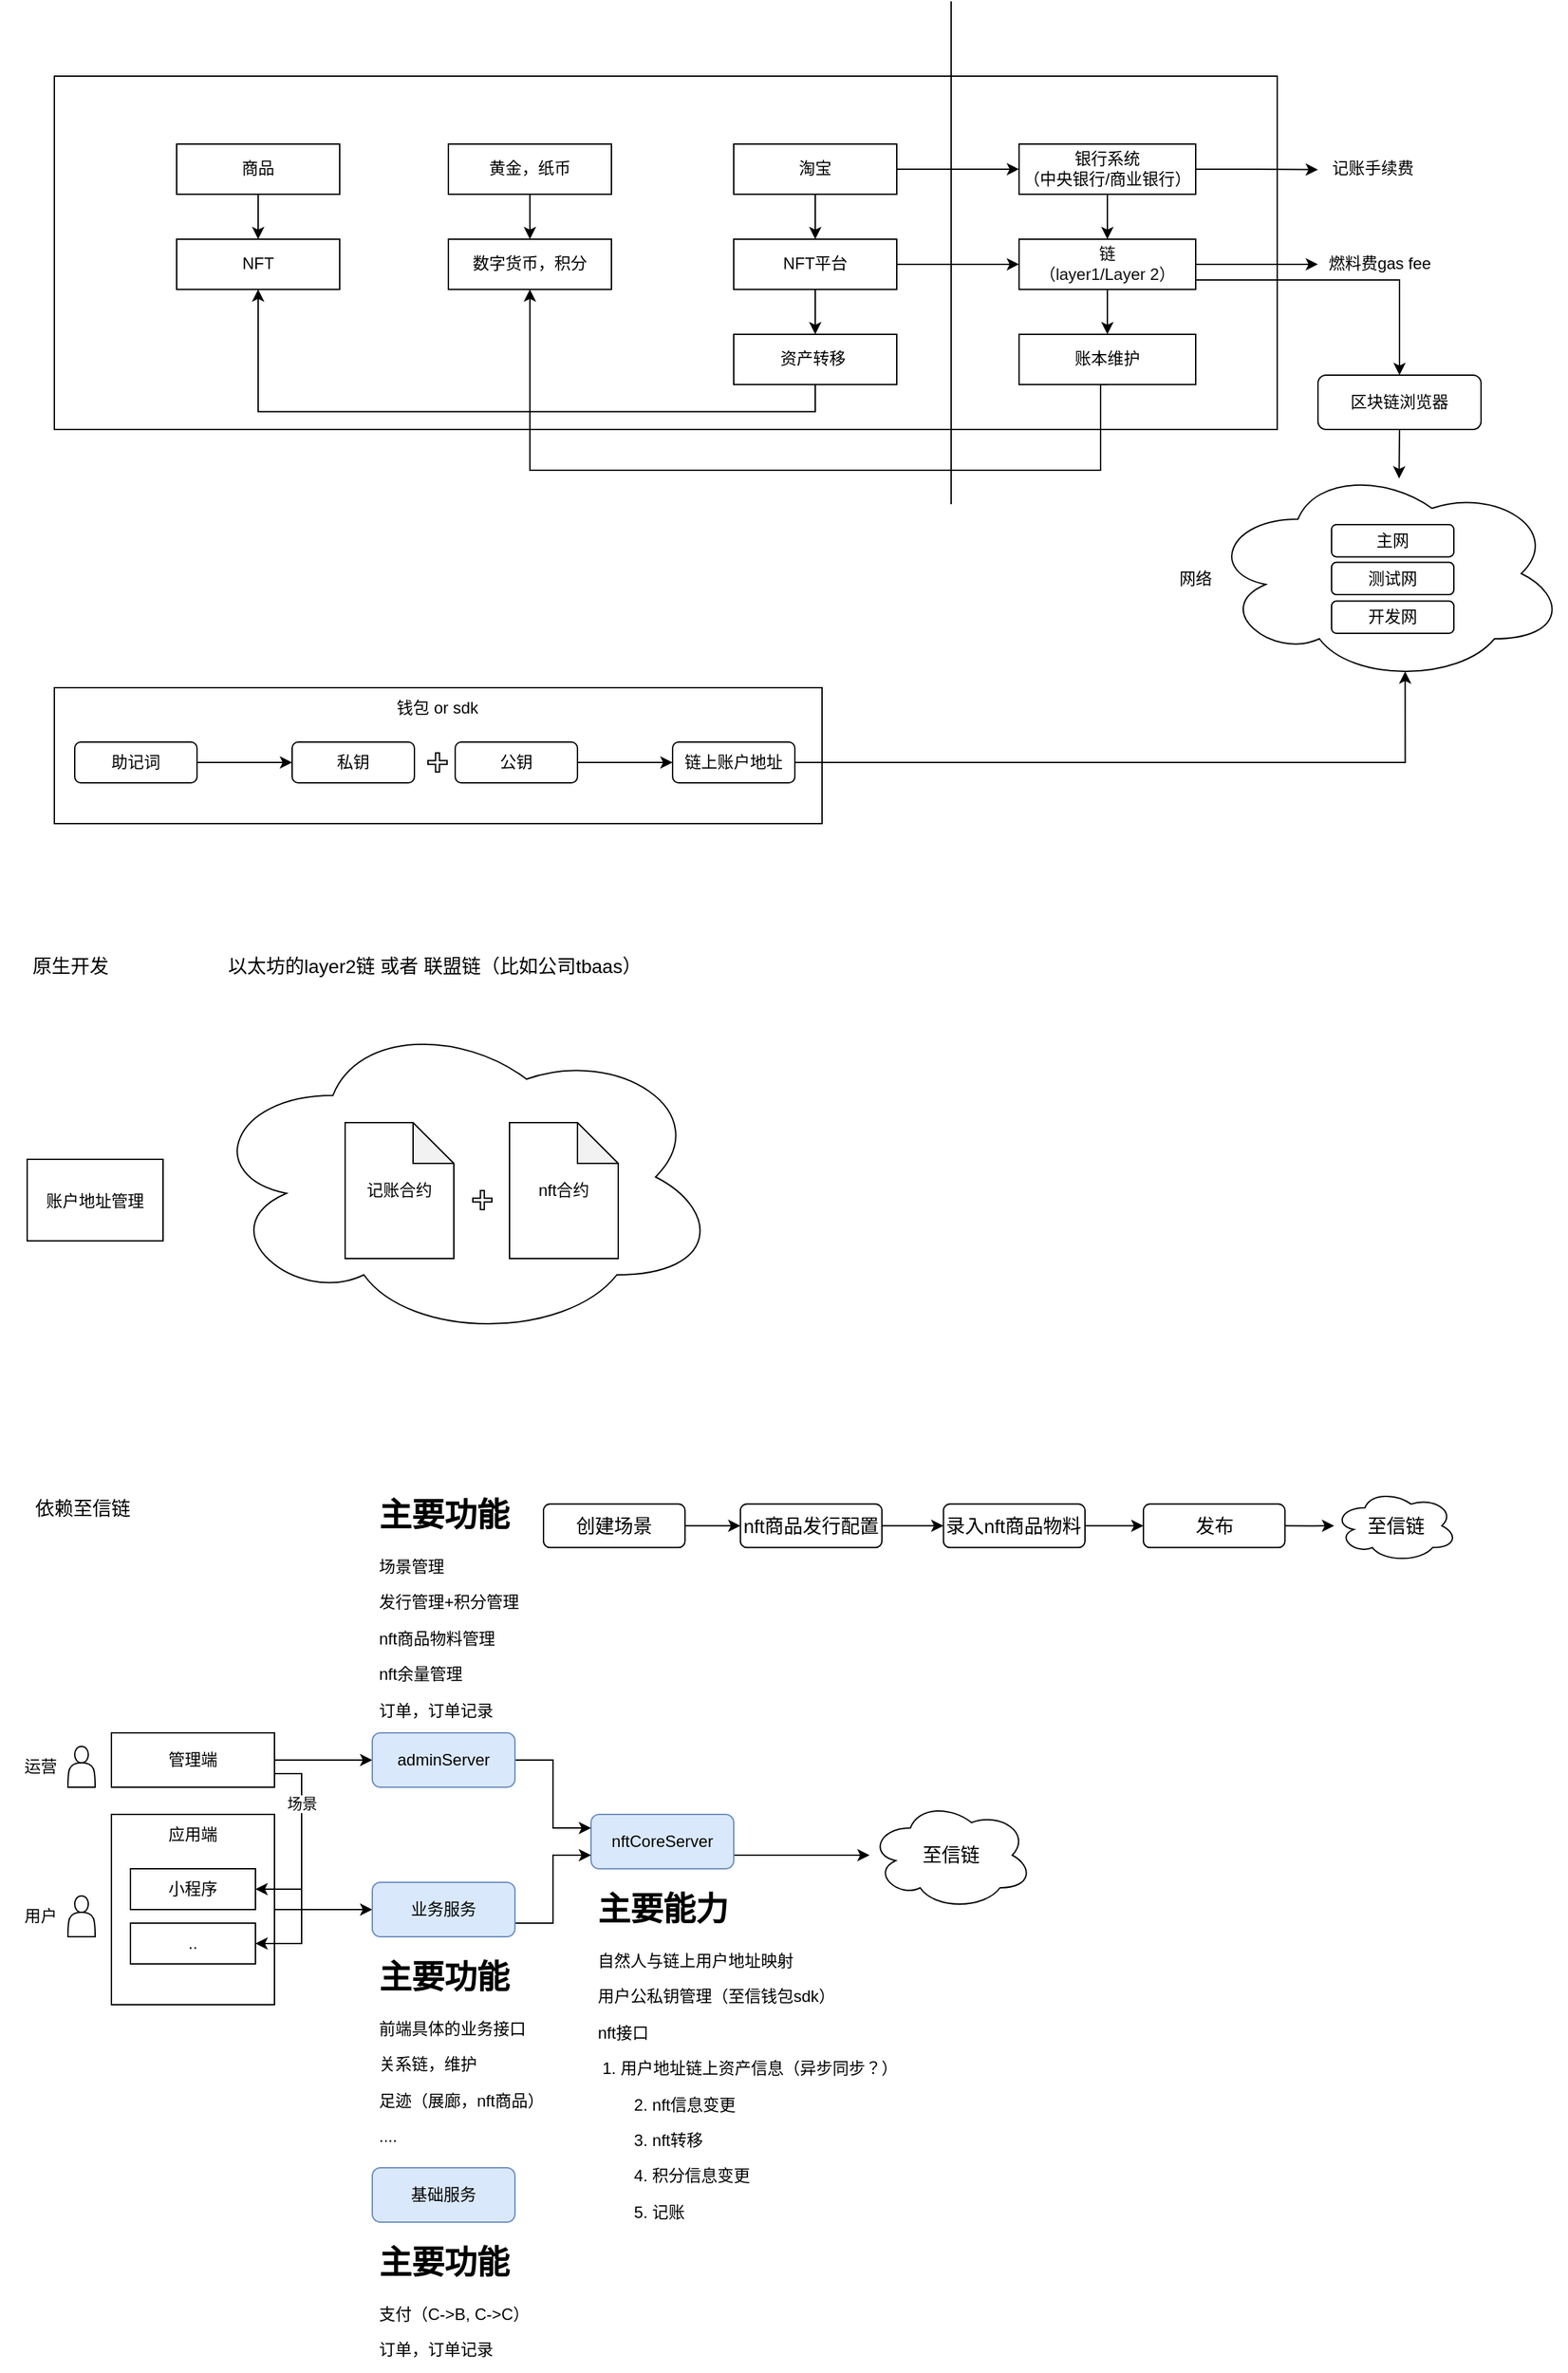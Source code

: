 <mxfile version="17.4.0" type="github">
  <diagram id="MqkzivYph-CsK2XqMk9J" name="Page-1">
    <mxGraphModel dx="1422" dy="794" grid="1" gridSize="10" guides="1" tooltips="1" connect="1" arrows="1" fold="1" page="1" pageScale="1" pageWidth="827" pageHeight="1169" math="0" shadow="0">
      <root>
        <mxCell id="0" />
        <mxCell id="1" parent="0" />
        <mxCell id="Ql54nZVX8E0udSSLBTUT-6" value="" style="ellipse;shape=cloud;whiteSpace=wrap;html=1;" vertex="1" parent="1">
          <mxGeometry x="290" y="820" width="380" height="240" as="geometry" />
        </mxCell>
        <mxCell id="dLQO1P7wtiv2QxEiLLtK-20" style="edgeStyle=orthogonalEdgeStyle;rounded=0;orthogonalLoop=1;jettySize=auto;html=1;exitX=1;exitY=0.5;exitDx=0;exitDy=0;entryX=0;entryY=0.5;entryDx=0;entryDy=0;" parent="1" source="dLQO1P7wtiv2QxEiLLtK-8" target="dLQO1P7wtiv2QxEiLLtK-19" edge="1">
          <mxGeometry relative="1" as="geometry" />
        </mxCell>
        <mxCell id="dLQO1P7wtiv2QxEiLLtK-8" value="" style="rounded=0;whiteSpace=wrap;html=1;" parent="1" vertex="1">
          <mxGeometry x="222" y="1409" width="120" height="140" as="geometry" />
        </mxCell>
        <mxCell id="n6MInIOsrf55ijCqUrn6-40" value="" style="rounded=0;whiteSpace=wrap;html=1;fontSize=12;" parent="1" vertex="1">
          <mxGeometry x="180" y="580" width="565" height="100" as="geometry" />
        </mxCell>
        <mxCell id="n6MInIOsrf55ijCqUrn6-18" value="" style="rounded=0;whiteSpace=wrap;html=1;" parent="1" vertex="1">
          <mxGeometry x="180" y="130" width="900" height="260" as="geometry" />
        </mxCell>
        <mxCell id="n6MInIOsrf55ijCqUrn6-6" style="edgeStyle=orthogonalEdgeStyle;rounded=0;orthogonalLoop=1;jettySize=auto;html=1;exitX=0.5;exitY=1;exitDx=0;exitDy=0;entryX=0.5;entryY=0;entryDx=0;entryDy=0;" parent="1" source="n6MInIOsrf55ijCqUrn6-1" target="n6MInIOsrf55ijCqUrn6-3" edge="1">
          <mxGeometry relative="1" as="geometry" />
        </mxCell>
        <mxCell id="n6MInIOsrf55ijCqUrn6-1" value="商品" style="rounded=0;whiteSpace=wrap;html=1;" parent="1" vertex="1">
          <mxGeometry x="270" y="180" width="120" height="36.923" as="geometry" />
        </mxCell>
        <mxCell id="n6MInIOsrf55ijCqUrn6-7" style="edgeStyle=orthogonalEdgeStyle;rounded=0;orthogonalLoop=1;jettySize=auto;html=1;exitX=0.5;exitY=1;exitDx=0;exitDy=0;" parent="1" source="n6MInIOsrf55ijCqUrn6-2" target="n6MInIOsrf55ijCqUrn6-4" edge="1">
          <mxGeometry relative="1" as="geometry" />
        </mxCell>
        <mxCell id="n6MInIOsrf55ijCqUrn6-2" value="黄金，纸币" style="rounded=0;whiteSpace=wrap;html=1;" parent="1" vertex="1">
          <mxGeometry x="470" y="180" width="120" height="36.923" as="geometry" />
        </mxCell>
        <mxCell id="n6MInIOsrf55ijCqUrn6-3" value="NFT" style="rounded=0;whiteSpace=wrap;html=1;" parent="1" vertex="1">
          <mxGeometry x="270" y="249.997" width="120" height="36.923" as="geometry" />
        </mxCell>
        <mxCell id="n6MInIOsrf55ijCqUrn6-4" value="数字货币，积分" style="rounded=0;whiteSpace=wrap;html=1;" parent="1" vertex="1">
          <mxGeometry x="470" y="249.997" width="120" height="36.923" as="geometry" />
        </mxCell>
        <mxCell id="n6MInIOsrf55ijCqUrn6-14" style="edgeStyle=orthogonalEdgeStyle;rounded=0;orthogonalLoop=1;jettySize=auto;html=1;exitX=0.5;exitY=1;exitDx=0;exitDy=0;" parent="1" source="n6MInIOsrf55ijCqUrn6-10" target="n6MInIOsrf55ijCqUrn6-11" edge="1">
          <mxGeometry relative="1" as="geometry" />
        </mxCell>
        <mxCell id="n6MInIOsrf55ijCqUrn6-24" style="edgeStyle=orthogonalEdgeStyle;rounded=0;orthogonalLoop=1;jettySize=auto;html=1;exitX=1;exitY=0.5;exitDx=0;exitDy=0;entryX=0;entryY=0.5;entryDx=0;entryDy=0;" parent="1" source="n6MInIOsrf55ijCqUrn6-10" target="n6MInIOsrf55ijCqUrn6-12" edge="1">
          <mxGeometry relative="1" as="geometry" />
        </mxCell>
        <mxCell id="n6MInIOsrf55ijCqUrn6-10" value="淘宝" style="rounded=0;whiteSpace=wrap;html=1;" parent="1" vertex="1">
          <mxGeometry x="680" y="179.997" width="120" height="36.923" as="geometry" />
        </mxCell>
        <mxCell id="n6MInIOsrf55ijCqUrn6-23" style="edgeStyle=orthogonalEdgeStyle;rounded=0;orthogonalLoop=1;jettySize=auto;html=1;exitX=0.5;exitY=1;exitDx=0;exitDy=0;" parent="1" source="n6MInIOsrf55ijCqUrn6-11" target="n6MInIOsrf55ijCqUrn6-16" edge="1">
          <mxGeometry relative="1" as="geometry" />
        </mxCell>
        <mxCell id="n6MInIOsrf55ijCqUrn6-25" style="edgeStyle=orthogonalEdgeStyle;rounded=0;orthogonalLoop=1;jettySize=auto;html=1;exitX=1;exitY=0.5;exitDx=0;exitDy=0;entryX=0;entryY=0.5;entryDx=0;entryDy=0;" parent="1" source="n6MInIOsrf55ijCqUrn6-11" target="n6MInIOsrf55ijCqUrn6-13" edge="1">
          <mxGeometry relative="1" as="geometry" />
        </mxCell>
        <mxCell id="n6MInIOsrf55ijCqUrn6-11" value="NFT平台" style="rounded=0;whiteSpace=wrap;html=1;" parent="1" vertex="1">
          <mxGeometry x="680" y="249.997" width="120" height="36.923" as="geometry" />
        </mxCell>
        <mxCell id="n6MInIOsrf55ijCqUrn6-15" style="edgeStyle=orthogonalEdgeStyle;rounded=0;orthogonalLoop=1;jettySize=auto;html=1;exitX=0.5;exitY=1;exitDx=0;exitDy=0;" parent="1" source="n6MInIOsrf55ijCqUrn6-12" target="n6MInIOsrf55ijCqUrn6-13" edge="1">
          <mxGeometry relative="1" as="geometry" />
        </mxCell>
        <mxCell id="n6MInIOsrf55ijCqUrn6-27" style="edgeStyle=orthogonalEdgeStyle;rounded=0;orthogonalLoop=1;jettySize=auto;html=1;exitX=1;exitY=0.5;exitDx=0;exitDy=0;fontSize=12;" parent="1" source="n6MInIOsrf55ijCqUrn6-12" edge="1">
          <mxGeometry relative="1" as="geometry">
            <mxPoint x="1110" y="198.833" as="targetPoint" />
          </mxGeometry>
        </mxCell>
        <mxCell id="n6MInIOsrf55ijCqUrn6-12" value="银行系统&lt;br&gt;（中央银行/商业银行）" style="rounded=0;whiteSpace=wrap;html=1;" parent="1" vertex="1">
          <mxGeometry x="890" y="180" width="130" height="36.92" as="geometry" />
        </mxCell>
        <mxCell id="n6MInIOsrf55ijCqUrn6-22" style="edgeStyle=orthogonalEdgeStyle;rounded=0;orthogonalLoop=1;jettySize=auto;html=1;exitX=0.5;exitY=1;exitDx=0;exitDy=0;" parent="1" source="n6MInIOsrf55ijCqUrn6-13" target="n6MInIOsrf55ijCqUrn6-17" edge="1">
          <mxGeometry relative="1" as="geometry" />
        </mxCell>
        <mxCell id="n6MInIOsrf55ijCqUrn6-30" style="edgeStyle=orthogonalEdgeStyle;rounded=0;orthogonalLoop=1;jettySize=auto;html=1;exitX=1;exitY=0.5;exitDx=0;exitDy=0;fontSize=12;" parent="1" source="n6MInIOsrf55ijCqUrn6-13" target="n6MInIOsrf55ijCqUrn6-29" edge="1">
          <mxGeometry relative="1" as="geometry" />
        </mxCell>
        <mxCell id="dLQO1P7wtiv2QxEiLLtK-35" style="edgeStyle=orthogonalEdgeStyle;rounded=0;orthogonalLoop=1;jettySize=auto;html=1;exitX=1;exitY=1;exitDx=0;exitDy=0;entryX=0.5;entryY=0;entryDx=0;entryDy=0;" parent="1" source="n6MInIOsrf55ijCqUrn6-13" target="dLQO1P7wtiv2QxEiLLtK-29" edge="1">
          <mxGeometry relative="1" as="geometry">
            <Array as="points">
              <mxPoint x="1020" y="280" />
              <mxPoint x="1170" y="280" />
            </Array>
          </mxGeometry>
        </mxCell>
        <mxCell id="n6MInIOsrf55ijCqUrn6-13" value="&lt;span style=&quot;color: rgb(14 , 14 , 14) ; font-family: &amp;#34;stheiti&amp;#34; , &amp;#34;microsoft yahei&amp;#34; , , sans-serif , &amp;#34;arial&amp;#34; ; background-color: rgb(255 , 255 , 255)&quot;&gt;&lt;font style=&quot;font-size: 12px&quot;&gt;链&lt;br&gt;（layer1/Layer 2）&lt;/font&gt;&lt;/span&gt;" style="rounded=0;whiteSpace=wrap;html=1;" parent="1" vertex="1">
          <mxGeometry x="890" y="250" width="130" height="36.92" as="geometry" />
        </mxCell>
        <mxCell id="n6MInIOsrf55ijCqUrn6-20" style="edgeStyle=orthogonalEdgeStyle;rounded=0;orthogonalLoop=1;jettySize=auto;html=1;exitX=0.5;exitY=1;exitDx=0;exitDy=0;entryX=0.5;entryY=1;entryDx=0;entryDy=0;" parent="1" source="n6MInIOsrf55ijCqUrn6-16" target="n6MInIOsrf55ijCqUrn6-3" edge="1">
          <mxGeometry relative="1" as="geometry" />
        </mxCell>
        <mxCell id="n6MInIOsrf55ijCqUrn6-16" value="资产转移&amp;nbsp;" style="rounded=0;whiteSpace=wrap;html=1;" parent="1" vertex="1">
          <mxGeometry x="680" y="319.997" width="120" height="36.923" as="geometry" />
        </mxCell>
        <mxCell id="n6MInIOsrf55ijCqUrn6-21" style="edgeStyle=orthogonalEdgeStyle;rounded=0;orthogonalLoop=1;jettySize=auto;html=1;exitX=0.5;exitY=1;exitDx=0;exitDy=0;entryX=0.5;entryY=1;entryDx=0;entryDy=0;" parent="1" source="n6MInIOsrf55ijCqUrn6-17" target="n6MInIOsrf55ijCqUrn6-4" edge="1">
          <mxGeometry relative="1" as="geometry">
            <Array as="points">
              <mxPoint x="950" y="420" />
              <mxPoint x="530" y="420" />
            </Array>
          </mxGeometry>
        </mxCell>
        <mxCell id="n6MInIOsrf55ijCqUrn6-17" value="账本维护" style="rounded=0;whiteSpace=wrap;html=1;" parent="1" vertex="1">
          <mxGeometry x="890" y="320" width="130" height="36.92" as="geometry" />
        </mxCell>
        <mxCell id="n6MInIOsrf55ijCqUrn6-19" value="" style="endArrow=none;html=1;rounded=0;" parent="1" edge="1">
          <mxGeometry width="50" height="50" relative="1" as="geometry">
            <mxPoint x="840" y="445" as="sourcePoint" />
            <mxPoint x="840" y="75" as="targetPoint" />
          </mxGeometry>
        </mxCell>
        <mxCell id="n6MInIOsrf55ijCqUrn6-28" value="记账手续费" style="text;html=1;align=center;verticalAlign=middle;resizable=0;points=[];autosize=1;strokeColor=none;fillColor=none;fontSize=12;" parent="1" vertex="1">
          <mxGeometry x="1110" y="188.46" width="80" height="20" as="geometry" />
        </mxCell>
        <mxCell id="n6MInIOsrf55ijCqUrn6-29" value="燃料费gas fee" style="text;html=1;align=center;verticalAlign=middle;resizable=0;points=[];autosize=1;strokeColor=none;fillColor=none;fontSize=12;" parent="1" vertex="1">
          <mxGeometry x="1110" y="258.46" width="90" height="20" as="geometry" />
        </mxCell>
        <mxCell id="n6MInIOsrf55ijCqUrn6-38" style="edgeStyle=orthogonalEdgeStyle;rounded=0;orthogonalLoop=1;jettySize=auto;html=1;exitX=1;exitY=0.5;exitDx=0;exitDy=0;fontSize=12;" parent="1" source="n6MInIOsrf55ijCqUrn6-33" target="n6MInIOsrf55ijCqUrn6-34" edge="1">
          <mxGeometry relative="1" as="geometry" />
        </mxCell>
        <mxCell id="n6MInIOsrf55ijCqUrn6-33" value="助记词" style="rounded=1;whiteSpace=wrap;html=1;fontSize=12;" parent="1" vertex="1">
          <mxGeometry x="195" y="620" width="90" height="30" as="geometry" />
        </mxCell>
        <mxCell id="n6MInIOsrf55ijCqUrn6-34" value="私钥" style="rounded=1;whiteSpace=wrap;html=1;fontSize=12;" parent="1" vertex="1">
          <mxGeometry x="355" y="620" width="90" height="30" as="geometry" />
        </mxCell>
        <mxCell id="n6MInIOsrf55ijCqUrn6-39" style="edgeStyle=orthogonalEdgeStyle;rounded=0;orthogonalLoop=1;jettySize=auto;html=1;exitX=1;exitY=0.5;exitDx=0;exitDy=0;fontSize=12;" parent="1" source="n6MInIOsrf55ijCqUrn6-35" target="n6MInIOsrf55ijCqUrn6-37" edge="1">
          <mxGeometry relative="1" as="geometry" />
        </mxCell>
        <mxCell id="n6MInIOsrf55ijCqUrn6-35" value="公钥" style="rounded=1;whiteSpace=wrap;html=1;fontSize=12;" parent="1" vertex="1">
          <mxGeometry x="475" y="620" width="90" height="30" as="geometry" />
        </mxCell>
        <mxCell id="n6MInIOsrf55ijCqUrn6-36" value="" style="shape=cross;whiteSpace=wrap;html=1;fontSize=12;" parent="1" vertex="1">
          <mxGeometry x="455" y="628" width="14" height="14" as="geometry" />
        </mxCell>
        <mxCell id="dLQO1P7wtiv2QxEiLLtK-39" style="edgeStyle=orthogonalEdgeStyle;rounded=0;orthogonalLoop=1;jettySize=auto;html=1;exitX=1;exitY=0.5;exitDx=0;exitDy=0;entryX=0.55;entryY=0.95;entryDx=0;entryDy=0;entryPerimeter=0;" parent="1" source="n6MInIOsrf55ijCqUrn6-37" target="n6MInIOsrf55ijCqUrn6-43" edge="1">
          <mxGeometry relative="1" as="geometry" />
        </mxCell>
        <mxCell id="n6MInIOsrf55ijCqUrn6-37" value="链上账户地址" style="rounded=1;whiteSpace=wrap;html=1;fontSize=12;" parent="1" vertex="1">
          <mxGeometry x="635" y="620" width="90" height="30" as="geometry" />
        </mxCell>
        <mxCell id="n6MInIOsrf55ijCqUrn6-41" value="钱包 or sdk" style="text;html=1;strokeColor=none;fillColor=none;align=center;verticalAlign=middle;whiteSpace=wrap;rounded=0;fontSize=12;" parent="1" vertex="1">
          <mxGeometry x="422" y="580" width="80" height="30" as="geometry" />
        </mxCell>
        <mxCell id="n6MInIOsrf55ijCqUrn6-43" value="" style="ellipse;shape=cloud;whiteSpace=wrap;html=1;fontSize=12;" parent="1" vertex="1">
          <mxGeometry x="1029.5" y="416" width="263" height="160" as="geometry" />
        </mxCell>
        <mxCell id="dLQO1P7wtiv2QxEiLLtK-25" style="edgeStyle=orthogonalEdgeStyle;rounded=0;orthogonalLoop=1;jettySize=auto;html=1;exitX=1;exitY=0.75;exitDx=0;exitDy=0;entryX=1;entryY=0.5;entryDx=0;entryDy=0;" parent="1" source="dLQO1P7wtiv2QxEiLLtK-1" target="dLQO1P7wtiv2QxEiLLtK-6" edge="1">
          <mxGeometry relative="1" as="geometry" />
        </mxCell>
        <mxCell id="dLQO1P7wtiv2QxEiLLtK-26" style="edgeStyle=orthogonalEdgeStyle;rounded=0;orthogonalLoop=1;jettySize=auto;html=1;exitX=1;exitY=0.75;exitDx=0;exitDy=0;entryX=1;entryY=0.5;entryDx=0;entryDy=0;" parent="1" source="dLQO1P7wtiv2QxEiLLtK-1" target="dLQO1P7wtiv2QxEiLLtK-9" edge="1">
          <mxGeometry relative="1" as="geometry" />
        </mxCell>
        <mxCell id="dLQO1P7wtiv2QxEiLLtK-27" value="场景" style="edgeLabel;html=1;align=center;verticalAlign=middle;resizable=0;points=[];" parent="dLQO1P7wtiv2QxEiLLtK-26" vertex="1" connectable="0">
          <mxGeometry x="-0.531" relative="1" as="geometry">
            <mxPoint as="offset" />
          </mxGeometry>
        </mxCell>
        <mxCell id="dLQO1P7wtiv2QxEiLLtK-1" value="管理端" style="rounded=0;whiteSpace=wrap;html=1;" parent="1" vertex="1">
          <mxGeometry x="222" y="1349" width="120" height="40" as="geometry" />
        </mxCell>
        <mxCell id="dLQO1P7wtiv2QxEiLLtK-5" style="edgeStyle=orthogonalEdgeStyle;rounded=0;orthogonalLoop=1;jettySize=auto;html=1;" parent="1" source="dLQO1P7wtiv2QxEiLLtK-1" target="dLQO1P7wtiv2QxEiLLtK-4" edge="1">
          <mxGeometry relative="1" as="geometry">
            <mxPoint x="380" y="1369" as="sourcePoint" />
          </mxGeometry>
        </mxCell>
        <mxCell id="Ql54nZVX8E0udSSLBTUT-9" style="edgeStyle=orthogonalEdgeStyle;rounded=0;orthogonalLoop=1;jettySize=auto;html=1;exitX=1;exitY=0.75;exitDx=0;exitDy=0;fontSize=14;" edge="1" parent="1" source="dLQO1P7wtiv2QxEiLLtK-3" target="Ql54nZVX8E0udSSLBTUT-8">
          <mxGeometry relative="1" as="geometry" />
        </mxCell>
        <mxCell id="dLQO1P7wtiv2QxEiLLtK-3" value="nftCoreServer" style="rounded=1;whiteSpace=wrap;html=1;fillColor=#dae8fc;strokeColor=#6c8ebf;" parent="1" vertex="1">
          <mxGeometry x="575" y="1409" width="105" height="40" as="geometry" />
        </mxCell>
        <mxCell id="dLQO1P7wtiv2QxEiLLtK-22" style="edgeStyle=orthogonalEdgeStyle;rounded=0;orthogonalLoop=1;jettySize=auto;html=1;exitX=1;exitY=0.5;exitDx=0;exitDy=0;entryX=0;entryY=0.25;entryDx=0;entryDy=0;" parent="1" source="dLQO1P7wtiv2QxEiLLtK-4" target="dLQO1P7wtiv2QxEiLLtK-3" edge="1">
          <mxGeometry relative="1" as="geometry" />
        </mxCell>
        <mxCell id="dLQO1P7wtiv2QxEiLLtK-4" value="adminServer" style="rounded=1;whiteSpace=wrap;html=1;fillColor=#dae8fc;strokeColor=#6c8ebf;" parent="1" vertex="1">
          <mxGeometry x="414" y="1349" width="105" height="40" as="geometry" />
        </mxCell>
        <mxCell id="dLQO1P7wtiv2QxEiLLtK-6" value="小程序" style="rounded=0;whiteSpace=wrap;html=1;" parent="1" vertex="1">
          <mxGeometry x="236" y="1449" width="92" height="30" as="geometry" />
        </mxCell>
        <mxCell id="dLQO1P7wtiv2QxEiLLtK-9" value=".." style="rounded=0;whiteSpace=wrap;html=1;" parent="1" vertex="1">
          <mxGeometry x="236" y="1489" width="92" height="30" as="geometry" />
        </mxCell>
        <mxCell id="dLQO1P7wtiv2QxEiLLtK-10" value="" style="shape=actor;whiteSpace=wrap;html=1;" parent="1" vertex="1">
          <mxGeometry x="190" y="1359" width="20" height="30" as="geometry" />
        </mxCell>
        <mxCell id="dLQO1P7wtiv2QxEiLLtK-11" value="运营" style="text;html=1;strokeColor=none;fillColor=none;align=center;verticalAlign=middle;whiteSpace=wrap;rounded=0;" parent="1" vertex="1">
          <mxGeometry x="140" y="1359" width="60" height="30" as="geometry" />
        </mxCell>
        <mxCell id="dLQO1P7wtiv2QxEiLLtK-12" value="" style="shape=actor;whiteSpace=wrap;html=1;" parent="1" vertex="1">
          <mxGeometry x="190" y="1469" width="20" height="30" as="geometry" />
        </mxCell>
        <mxCell id="dLQO1P7wtiv2QxEiLLtK-13" value="用户" style="text;html=1;strokeColor=none;fillColor=none;align=center;verticalAlign=middle;whiteSpace=wrap;rounded=0;" parent="1" vertex="1">
          <mxGeometry x="140" y="1469" width="60" height="30" as="geometry" />
        </mxCell>
        <mxCell id="dLQO1P7wtiv2QxEiLLtK-15" value="&lt;h1&gt;主要能力&lt;/h1&gt;&lt;p&gt;自然人与链上用户地址映射&lt;/p&gt;&lt;p&gt;用户公私钥管理（至信钱包sdk）&lt;/p&gt;&lt;p&gt;nft接口&lt;/p&gt;&lt;p&gt;&lt;span style=&quot;white-space: pre&quot;&gt; &lt;/span&gt;1.&amp;nbsp;&lt;span&gt;用户地址链上资产信息（异步同步？）&lt;/span&gt;&lt;/p&gt;&lt;p&gt;&amp;nbsp; &amp;nbsp; &amp;nbsp; &amp;nbsp; 2. nft信息变更&lt;/p&gt;&lt;p&gt;&amp;nbsp; &amp;nbsp; &amp;nbsp; &amp;nbsp; 3. nft转移&amp;nbsp;&lt;/p&gt;&lt;p&gt;&amp;nbsp; &amp;nbsp; &amp;nbsp; &amp;nbsp; 4. 积分信息变更&lt;/p&gt;&lt;p&gt;&amp;nbsp; &amp;nbsp; &amp;nbsp; &amp;nbsp; 5. 记账&lt;/p&gt;" style="text;html=1;strokeColor=none;fillColor=none;spacing=5;spacingTop=-20;whiteSpace=wrap;overflow=hidden;rounded=0;" parent="1" vertex="1">
          <mxGeometry x="575" y="1459" width="305" height="280" as="geometry" />
        </mxCell>
        <mxCell id="dLQO1P7wtiv2QxEiLLtK-16" value="基础服务" style="rounded=1;whiteSpace=wrap;html=1;fillColor=#dae8fc;strokeColor=#6c8ebf;" parent="1" vertex="1">
          <mxGeometry x="414" y="1669" width="105" height="40" as="geometry" />
        </mxCell>
        <mxCell id="dLQO1P7wtiv2QxEiLLtK-17" value="&lt;h1&gt;主要功能&lt;/h1&gt;&lt;p&gt;支付（C-&amp;gt;B, C-&amp;gt;C）&lt;/p&gt;&lt;p&gt;订单，订单记录&lt;/p&gt;" style="text;html=1;strokeColor=none;fillColor=none;spacing=5;spacingTop=-20;whiteSpace=wrap;overflow=hidden;rounded=0;" parent="1" vertex="1">
          <mxGeometry x="414" y="1719" width="156" height="100" as="geometry" />
        </mxCell>
        <mxCell id="dLQO1P7wtiv2QxEiLLtK-21" style="edgeStyle=orthogonalEdgeStyle;rounded=0;orthogonalLoop=1;jettySize=auto;html=1;exitX=1;exitY=0.75;exitDx=0;exitDy=0;entryX=0;entryY=0.75;entryDx=0;entryDy=0;" parent="1" source="dLQO1P7wtiv2QxEiLLtK-19" target="dLQO1P7wtiv2QxEiLLtK-3" edge="1">
          <mxGeometry relative="1" as="geometry" />
        </mxCell>
        <mxCell id="dLQO1P7wtiv2QxEiLLtK-19" value="业务服务" style="rounded=1;whiteSpace=wrap;html=1;fillColor=#dae8fc;strokeColor=#6c8ebf;" parent="1" vertex="1">
          <mxGeometry x="414" y="1459" width="105" height="40" as="geometry" />
        </mxCell>
        <mxCell id="dLQO1P7wtiv2QxEiLLtK-23" value="&lt;h1&gt;主要功能&lt;/h1&gt;&lt;p&gt;前端具体的业务接口&lt;/p&gt;&lt;p&gt;关系链，维护&lt;/p&gt;&lt;p&gt;足迹（展廊，nft商品）&lt;/p&gt;&lt;p&gt;....&lt;/p&gt;" style="text;html=1;strokeColor=none;fillColor=none;spacing=5;spacingTop=-20;whiteSpace=wrap;overflow=hidden;rounded=0;" parent="1" vertex="1">
          <mxGeometry x="414" y="1509" width="146" height="150" as="geometry" />
        </mxCell>
        <mxCell id="dLQO1P7wtiv2QxEiLLtK-24" value="应用端" style="text;html=1;strokeColor=none;fillColor=none;align=center;verticalAlign=middle;whiteSpace=wrap;rounded=0;" parent="1" vertex="1">
          <mxGeometry x="252" y="1409" width="60" height="30" as="geometry" />
        </mxCell>
        <mxCell id="dLQO1P7wtiv2QxEiLLtK-28" value="&lt;h1&gt;主要功能&lt;/h1&gt;&lt;p&gt;场景管理&lt;/p&gt;&lt;p&gt;发行管理+积分管理&lt;/p&gt;&lt;p&gt;nft商品物料管理&lt;/p&gt;&lt;p&gt;nft余量管理&lt;/p&gt;&lt;p&gt;订单，订单记录&lt;/p&gt;" style="text;html=1;strokeColor=none;fillColor=none;spacing=5;spacingTop=-20;whiteSpace=wrap;overflow=hidden;rounded=0;" parent="1" vertex="1">
          <mxGeometry x="414" y="1169" width="156" height="180" as="geometry" />
        </mxCell>
        <mxCell id="dLQO1P7wtiv2QxEiLLtK-40" style="edgeStyle=orthogonalEdgeStyle;rounded=0;orthogonalLoop=1;jettySize=auto;html=1;exitX=0.5;exitY=1;exitDx=0;exitDy=0;entryX=0.533;entryY=0.063;entryDx=0;entryDy=0;entryPerimeter=0;" parent="1" source="dLQO1P7wtiv2QxEiLLtK-29" target="n6MInIOsrf55ijCqUrn6-43" edge="1">
          <mxGeometry relative="1" as="geometry" />
        </mxCell>
        <mxCell id="dLQO1P7wtiv2QxEiLLtK-29" value="区块链浏览器" style="rounded=1;whiteSpace=wrap;html=1;" parent="1" vertex="1">
          <mxGeometry x="1110" y="350" width="120" height="40" as="geometry" />
        </mxCell>
        <mxCell id="dLQO1P7wtiv2QxEiLLtK-34" value="网络" style="text;html=1;strokeColor=none;fillColor=none;align=center;verticalAlign=middle;whiteSpace=wrap;rounded=0;" parent="1" vertex="1">
          <mxGeometry x="990" y="485" width="60" height="30" as="geometry" />
        </mxCell>
        <mxCell id="dLQO1P7wtiv2QxEiLLtK-37" value="" style="group" parent="1" vertex="1" connectable="0">
          <mxGeometry x="1120" y="460" width="90" height="80" as="geometry" />
        </mxCell>
        <mxCell id="dLQO1P7wtiv2QxEiLLtK-30" value="主网" style="rounded=1;whiteSpace=wrap;html=1;" parent="dLQO1P7wtiv2QxEiLLtK-37" vertex="1">
          <mxGeometry width="90" height="23.704" as="geometry" />
        </mxCell>
        <mxCell id="dLQO1P7wtiv2QxEiLLtK-31" value="测试网" style="rounded=1;whiteSpace=wrap;html=1;" parent="dLQO1P7wtiv2QxEiLLtK-37" vertex="1">
          <mxGeometry y="27.804" width="90" height="23.704" as="geometry" />
        </mxCell>
        <mxCell id="dLQO1P7wtiv2QxEiLLtK-32" value="开发网" style="rounded=1;whiteSpace=wrap;html=1;" parent="dLQO1P7wtiv2QxEiLLtK-37" vertex="1">
          <mxGeometry y="56.296" width="90" height="23.704" as="geometry" />
        </mxCell>
        <mxCell id="Ql54nZVX8E0udSSLBTUT-2" value="记账合约" style="shape=note;whiteSpace=wrap;html=1;backgroundOutline=1;darkOpacity=0.05;" vertex="1" parent="1">
          <mxGeometry x="394" y="900" width="80" height="100" as="geometry" />
        </mxCell>
        <mxCell id="Ql54nZVX8E0udSSLBTUT-3" value="nft合约" style="shape=note;whiteSpace=wrap;html=1;backgroundOutline=1;darkOpacity=0.05;" vertex="1" parent="1">
          <mxGeometry x="515" y="900" width="80" height="100" as="geometry" />
        </mxCell>
        <mxCell id="Ql54nZVX8E0udSSLBTUT-5" value="" style="shape=cross;whiteSpace=wrap;html=1;fontSize=12;" vertex="1" parent="1">
          <mxGeometry x="488" y="950" width="14" height="14" as="geometry" />
        </mxCell>
        <mxCell id="Ql54nZVX8E0udSSLBTUT-7" value="以太坊的layer2链 或者 联盟链（比如公司tbaas）" style="text;html=1;strokeColor=none;fillColor=none;align=center;verticalAlign=middle;whiteSpace=wrap;rounded=0;fontSize=14;" vertex="1" parent="1">
          <mxGeometry x="285" y="770" width="350" height="30" as="geometry" />
        </mxCell>
        <mxCell id="Ql54nZVX8E0udSSLBTUT-8" value="至信链" style="ellipse;shape=cloud;whiteSpace=wrap;html=1;fontSize=14;" vertex="1" parent="1">
          <mxGeometry x="780" y="1399" width="120" height="80" as="geometry" />
        </mxCell>
        <mxCell id="Ql54nZVX8E0udSSLBTUT-10" value="原生开发" style="text;html=1;strokeColor=none;fillColor=none;align=center;verticalAlign=middle;whiteSpace=wrap;rounded=0;fontSize=14;" vertex="1" parent="1">
          <mxGeometry x="162" y="770" width="60" height="30" as="geometry" />
        </mxCell>
        <mxCell id="Ql54nZVX8E0udSSLBTUT-11" value="依赖至信链" style="text;html=1;strokeColor=none;fillColor=none;align=center;verticalAlign=middle;whiteSpace=wrap;rounded=0;fontSize=14;" vertex="1" parent="1">
          <mxGeometry x="162" y="1169" width="78" height="30" as="geometry" />
        </mxCell>
        <mxCell id="Ql54nZVX8E0udSSLBTUT-12" value="&lt;span style=&quot;font-size: 12px&quot;&gt;账户地址管理&lt;/span&gt;" style="rounded=0;whiteSpace=wrap;html=1;fontSize=14;" vertex="1" parent="1">
          <mxGeometry x="160" y="927" width="100" height="60" as="geometry" />
        </mxCell>
        <mxCell id="Ql54nZVX8E0udSSLBTUT-24" value="" style="group" vertex="1" connectable="0" parent="1">
          <mxGeometry x="540" y="1170" width="672.5" height="53.33" as="geometry" />
        </mxCell>
        <mxCell id="Ql54nZVX8E0udSSLBTUT-13" value="创建场景" style="rounded=1;whiteSpace=wrap;html=1;fontSize=14;" vertex="1" parent="Ql54nZVX8E0udSSLBTUT-24">
          <mxGeometry y="10.663" width="104.158" height="31.996" as="geometry" />
        </mxCell>
        <mxCell id="Ql54nZVX8E0udSSLBTUT-15" value="nft商品发行配置" style="rounded=1;whiteSpace=wrap;html=1;fontSize=14;" vertex="1" parent="Ql54nZVX8E0udSSLBTUT-24">
          <mxGeometry x="144.916" y="10.663" width="104.158" height="31.996" as="geometry" />
        </mxCell>
        <mxCell id="Ql54nZVX8E0udSSLBTUT-17" style="edgeStyle=orthogonalEdgeStyle;rounded=0;orthogonalLoop=1;jettySize=auto;html=1;exitX=1;exitY=0.5;exitDx=0;exitDy=0;fontSize=14;" edge="1" parent="Ql54nZVX8E0udSSLBTUT-24" source="Ql54nZVX8E0udSSLBTUT-13" target="Ql54nZVX8E0udSSLBTUT-15">
          <mxGeometry relative="1" as="geometry" />
        </mxCell>
        <mxCell id="Ql54nZVX8E0udSSLBTUT-16" value="录入nft商品物料" style="rounded=1;whiteSpace=wrap;html=1;fontSize=14;" vertex="1" parent="Ql54nZVX8E0udSSLBTUT-24">
          <mxGeometry x="294.36" y="10.663" width="104.158" height="31.996" as="geometry" />
        </mxCell>
        <mxCell id="Ql54nZVX8E0udSSLBTUT-18" style="edgeStyle=orthogonalEdgeStyle;rounded=0;orthogonalLoop=1;jettySize=auto;html=1;exitX=1;exitY=0.5;exitDx=0;exitDy=0;fontSize=14;" edge="1" parent="Ql54nZVX8E0udSSLBTUT-24" source="Ql54nZVX8E0udSSLBTUT-15" target="Ql54nZVX8E0udSSLBTUT-16">
          <mxGeometry relative="1" as="geometry" />
        </mxCell>
        <mxCell id="Ql54nZVX8E0udSSLBTUT-19" value="发布" style="rounded=1;whiteSpace=wrap;html=1;fontSize=14;" vertex="1" parent="Ql54nZVX8E0udSSLBTUT-24">
          <mxGeometry x="441.54" y="10.663" width="104.158" height="31.996" as="geometry" />
        </mxCell>
        <mxCell id="Ql54nZVX8E0udSSLBTUT-20" style="edgeStyle=orthogonalEdgeStyle;rounded=0;orthogonalLoop=1;jettySize=auto;html=1;exitX=1;exitY=0.5;exitDx=0;exitDy=0;fontSize=14;" edge="1" parent="Ql54nZVX8E0udSSLBTUT-24" source="Ql54nZVX8E0udSSLBTUT-16" target="Ql54nZVX8E0udSSLBTUT-19">
          <mxGeometry relative="1" as="geometry" />
        </mxCell>
        <mxCell id="Ql54nZVX8E0udSSLBTUT-21" value="至信链" style="ellipse;shape=cloud;whiteSpace=wrap;html=1;fontSize=14;" vertex="1" parent="Ql54nZVX8E0udSSLBTUT-24">
          <mxGeometry x="581.928" width="90.572" height="53.33" as="geometry" />
        </mxCell>
        <mxCell id="Ql54nZVX8E0udSSLBTUT-22" style="edgeStyle=orthogonalEdgeStyle;rounded=0;orthogonalLoop=1;jettySize=auto;html=1;exitX=1;exitY=0.5;exitDx=0;exitDy=0;fontSize=14;" edge="1" parent="Ql54nZVX8E0udSSLBTUT-24" source="Ql54nZVX8E0udSSLBTUT-19" target="Ql54nZVX8E0udSSLBTUT-21">
          <mxGeometry relative="1" as="geometry" />
        </mxCell>
      </root>
    </mxGraphModel>
  </diagram>
</mxfile>
